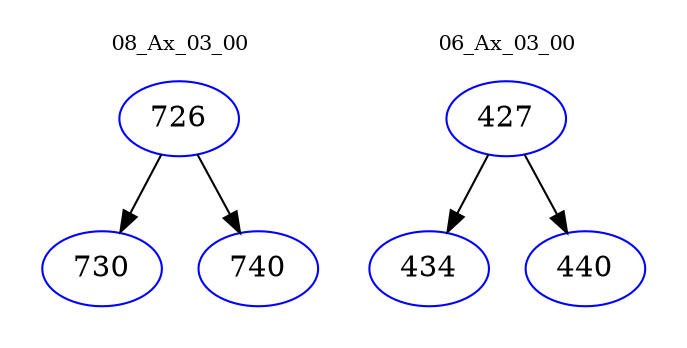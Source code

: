 digraph{
subgraph cluster_0 {
color = white
label = "08_Ax_03_00";
fontsize=10;
T0_726 [label="726", color="blue"]
T0_726 -> T0_730 [color="black"]
T0_730 [label="730", color="blue"]
T0_726 -> T0_740 [color="black"]
T0_740 [label="740", color="blue"]
}
subgraph cluster_1 {
color = white
label = "06_Ax_03_00";
fontsize=10;
T1_427 [label="427", color="blue"]
T1_427 -> T1_434 [color="black"]
T1_434 [label="434", color="blue"]
T1_427 -> T1_440 [color="black"]
T1_440 [label="440", color="blue"]
}
}
